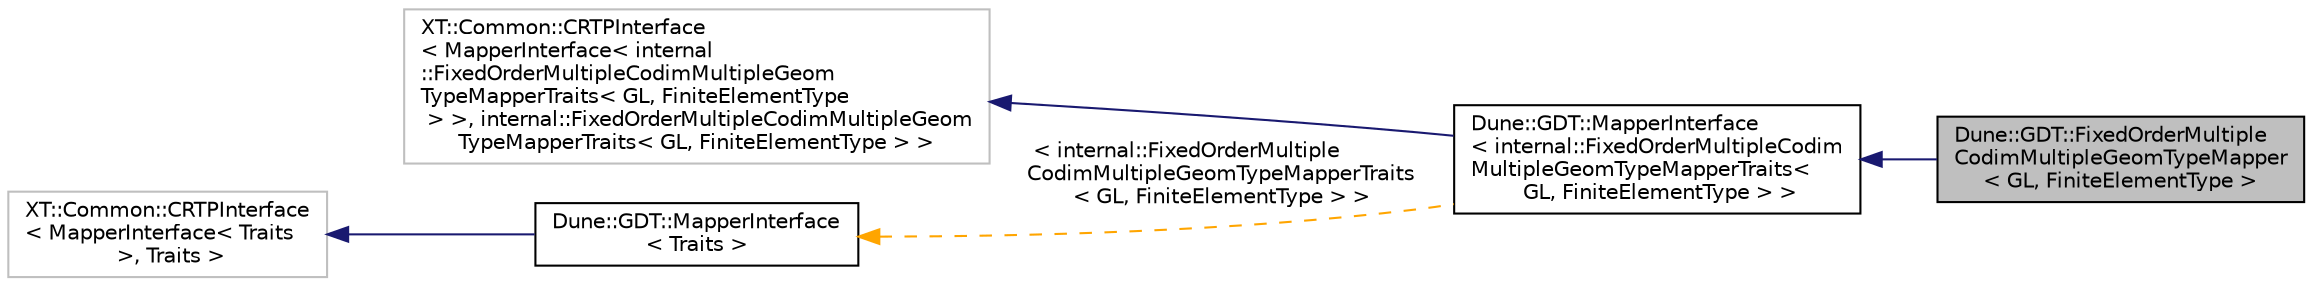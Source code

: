 digraph "Dune::GDT::FixedOrderMultipleCodimMultipleGeomTypeMapper&lt; GL, FiniteElementType &gt;"
{
  edge [fontname="Helvetica",fontsize="10",labelfontname="Helvetica",labelfontsize="10"];
  node [fontname="Helvetica",fontsize="10",shape=record];
  rankdir="LR";
  Node0 [label="Dune::GDT::FixedOrderMultiple\lCodimMultipleGeomTypeMapper\l\< GL, FiniteElementType \>",height=0.2,width=0.4,color="black", fillcolor="grey75", style="filled", fontcolor="black"];
  Node1 -> Node0 [dir="back",color="midnightblue",fontsize="10",style="solid",fontname="Helvetica"];
  Node1 [label="Dune::GDT::MapperInterface\l\< internal::FixedOrderMultipleCodim\lMultipleGeomTypeMapperTraits\<\l GL, FiniteElementType \> \>",height=0.2,width=0.4,color="black", fillcolor="white", style="filled",URL="$a02808.html"];
  Node2 -> Node1 [dir="back",color="midnightblue",fontsize="10",style="solid",fontname="Helvetica"];
  Node2 [label="XT::Common::CRTPInterface\l\< MapperInterface\< internal\l::FixedOrderMultipleCodimMultipleGeom\lTypeMapperTraits\< GL, FiniteElementType\l \> \>, internal::FixedOrderMultipleCodimMultipleGeom\lTypeMapperTraits\< GL, FiniteElementType \> \>",height=0.2,width=0.4,color="grey75", fillcolor="white", style="filled"];
  Node3 -> Node1 [dir="back",color="orange",fontsize="10",style="dashed",label=" \< internal::FixedOrderMultiple\lCodimMultipleGeomTypeMapperTraits\l\< GL, FiniteElementType \> \>" ,fontname="Helvetica"];
  Node3 [label="Dune::GDT::MapperInterface\l\< Traits \>",height=0.2,width=0.4,color="black", fillcolor="white", style="filled",URL="$a02808.html"];
  Node4 -> Node3 [dir="back",color="midnightblue",fontsize="10",style="solid",fontname="Helvetica"];
  Node4 [label="XT::Common::CRTPInterface\l\< MapperInterface\< Traits\l \>, Traits \>",height=0.2,width=0.4,color="grey75", fillcolor="white", style="filled"];
}
